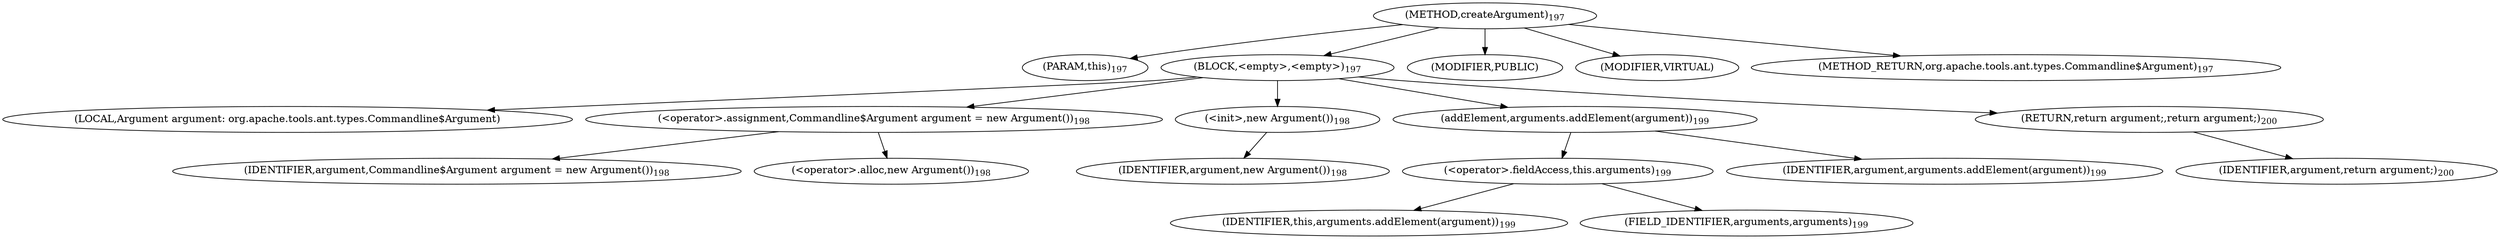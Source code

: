 digraph "createArgument" {  
"328" [label = <(METHOD,createArgument)<SUB>197</SUB>> ]
"329" [label = <(PARAM,this)<SUB>197</SUB>> ]
"330" [label = <(BLOCK,&lt;empty&gt;,&lt;empty&gt;)<SUB>197</SUB>> ]
"43" [label = <(LOCAL,Argument argument: org.apache.tools.ant.types.Commandline$Argument)> ]
"331" [label = <(&lt;operator&gt;.assignment,Commandline$Argument argument = new Argument())<SUB>198</SUB>> ]
"332" [label = <(IDENTIFIER,argument,Commandline$Argument argument = new Argument())<SUB>198</SUB>> ]
"333" [label = <(&lt;operator&gt;.alloc,new Argument())<SUB>198</SUB>> ]
"334" [label = <(&lt;init&gt;,new Argument())<SUB>198</SUB>> ]
"42" [label = <(IDENTIFIER,argument,new Argument())<SUB>198</SUB>> ]
"335" [label = <(addElement,arguments.addElement(argument))<SUB>199</SUB>> ]
"336" [label = <(&lt;operator&gt;.fieldAccess,this.arguments)<SUB>199</SUB>> ]
"337" [label = <(IDENTIFIER,this,arguments.addElement(argument))<SUB>199</SUB>> ]
"338" [label = <(FIELD_IDENTIFIER,arguments,arguments)<SUB>199</SUB>> ]
"339" [label = <(IDENTIFIER,argument,arguments.addElement(argument))<SUB>199</SUB>> ]
"340" [label = <(RETURN,return argument;,return argument;)<SUB>200</SUB>> ]
"341" [label = <(IDENTIFIER,argument,return argument;)<SUB>200</SUB>> ]
"342" [label = <(MODIFIER,PUBLIC)> ]
"343" [label = <(MODIFIER,VIRTUAL)> ]
"344" [label = <(METHOD_RETURN,org.apache.tools.ant.types.Commandline$Argument)<SUB>197</SUB>> ]
  "328" -> "329" 
  "328" -> "330" 
  "328" -> "342" 
  "328" -> "343" 
  "328" -> "344" 
  "330" -> "43" 
  "330" -> "331" 
  "330" -> "334" 
  "330" -> "335" 
  "330" -> "340" 
  "331" -> "332" 
  "331" -> "333" 
  "334" -> "42" 
  "335" -> "336" 
  "335" -> "339" 
  "336" -> "337" 
  "336" -> "338" 
  "340" -> "341" 
}
